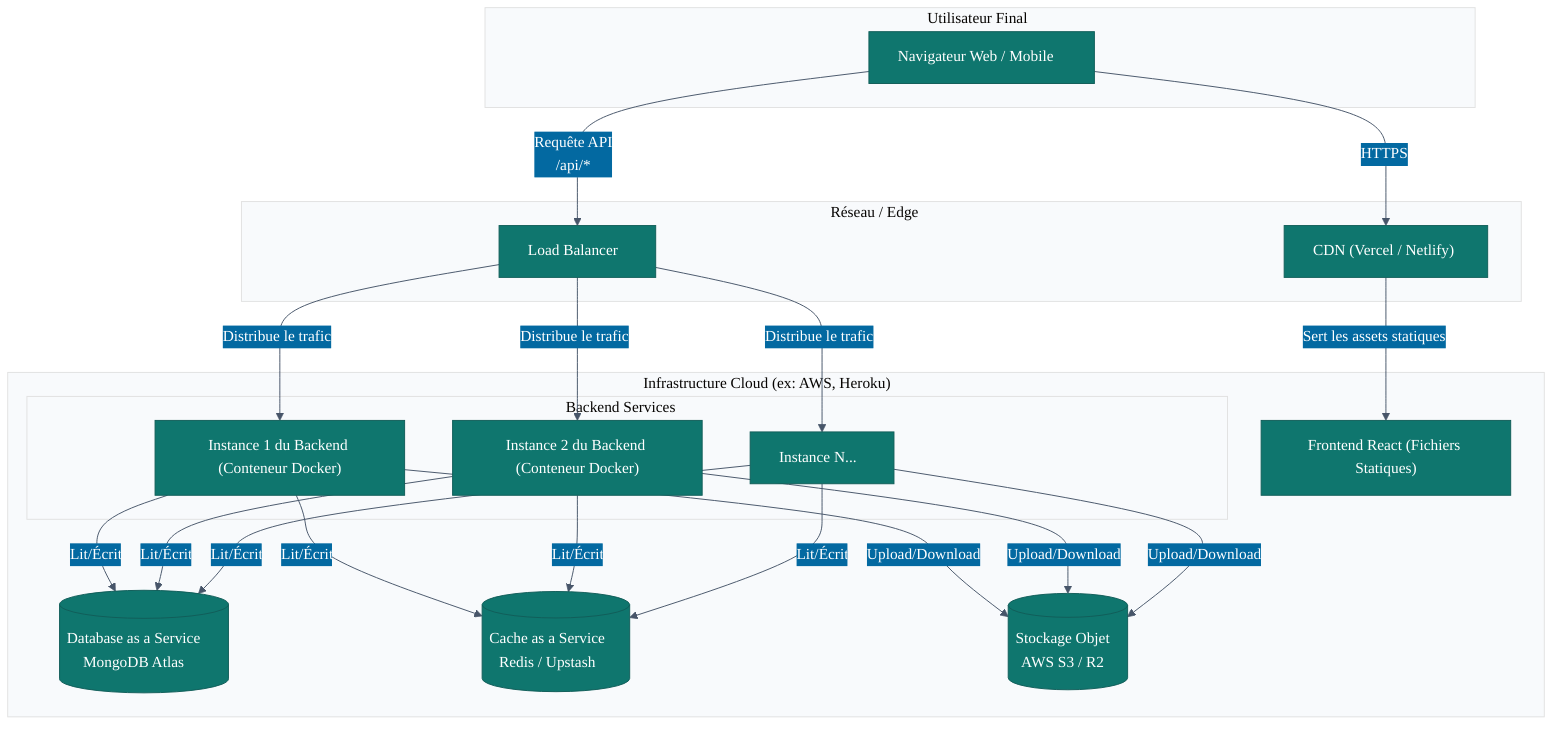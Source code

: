 %%{
    init: {
        'theme': 'base',
        'themeVariables': {
            'primaryColor': '#0f766e',
            'primaryTextColor': '#ffffff',
            'primaryBorderColor': '#115e59',
            'lineColor': '#475569',
            'secondaryColor': '#0369a1',
            'tertiaryColor': '#f8fafc',
            'fontFamily': 'system-ui',
            'fontSize': '16px'
        }
    }
}%%

graph TD
    subgraph "Utilisateur Final"
        UserDevice["Navigateur Web / Mobile"]
    end

    subgraph "Réseau / Edge"
        CDN["CDN (Vercel / Netlify)"]
        LB["Load Balancer"]
    end

    subgraph "Infrastructure Cloud (ex: AWS, Heroku)"
        Frontend["Frontend React (Fichiers Statiques)"]
        
        subgraph "Backend Services"
            direction LR
            App1["Instance 1 du Backend (Conteneur Docker)"]
            App2["Instance 2 du Backend (Conteneur Docker)"]
            AppN["Instance N..."]
        end

        DBaaS[("Database as a Service\nMongoDB Atlas")]
        CacheaaS[("Cache as a Service\nRedis / Upstash")]
        S3[("Stockage Objet\nAWS S3 / R2")]
    end

    UserDevice -- "HTTPS" --> CDN
    CDN -- "Sert les assets statiques" --> Frontend
    UserDevice -- "Requête API\n/api/*" --> LB
    LB -- "Distribue le trafic" --> App1
    LB -- "Distribue le trafic" --> App2
    LB -- "Distribue le trafic" --> AppN

    App1 -- "Lit/Écrit" --> DBaaS
    App2 -- "Lit/Écrit" --> DBaaS
    AppN -- "Lit/Écrit" --> DBaaS

    App1 -- "Lit/Écrit" --> CacheaaS
    App2 -- "Lit/Écrit" --> CacheaaS
    AppN -- "Lit/Écrit" --> CacheaaS

    App1 -- "Upload/Download" --> S3
    App2 -- "Upload/Download" --> S3
    AppN -- "Upload/Download" --> S3